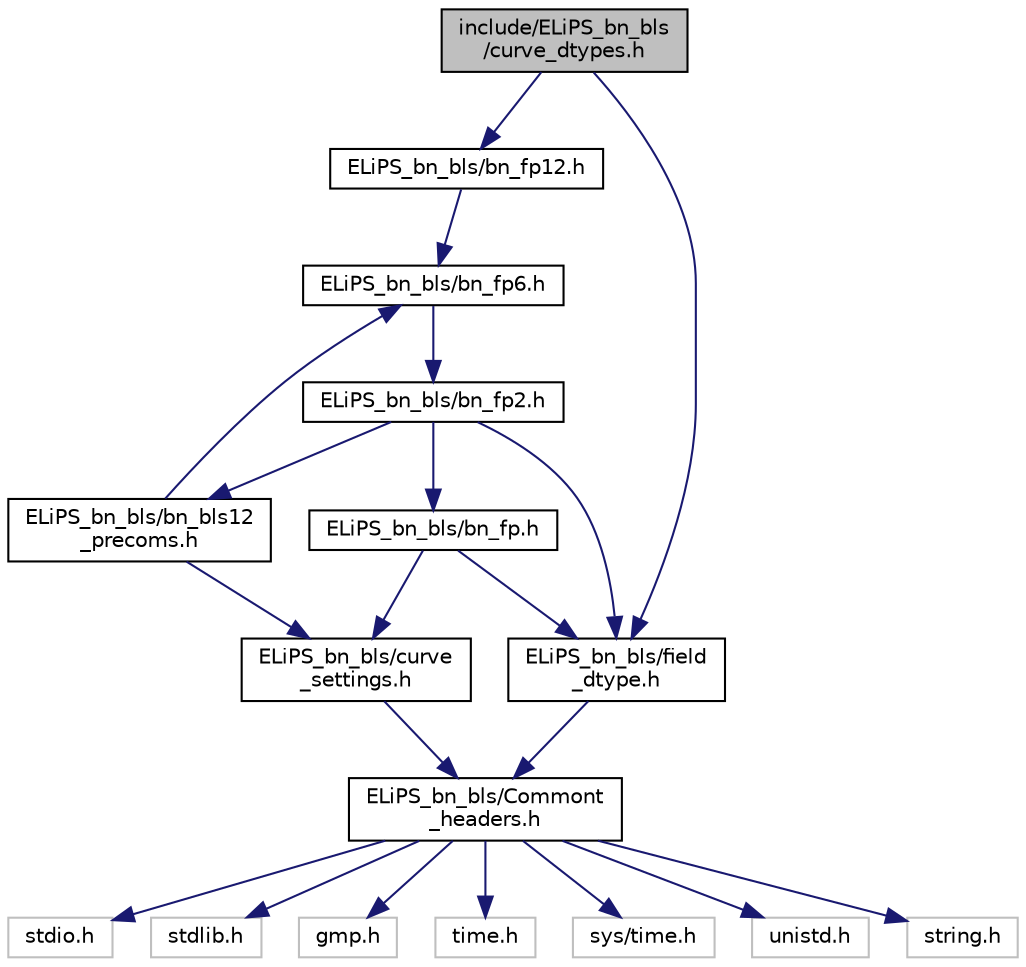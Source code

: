 digraph "include/ELiPS_bn_bls/curve_dtypes.h"
{
  edge [fontname="Helvetica",fontsize="10",labelfontname="Helvetica",labelfontsize="10"];
  node [fontname="Helvetica",fontsize="10",shape=record];
  Node0 [label="include/ELiPS_bn_bls\l/curve_dtypes.h",height=0.2,width=0.4,color="black", fillcolor="grey75", style="filled", fontcolor="black"];
  Node0 -> Node1 [color="midnightblue",fontsize="10",style="solid"];
  Node1 [label="ELiPS_bn_bls/bn_fp12.h",height=0.2,width=0.4,color="black", fillcolor="white", style="filled",URL="$bn__fp12_8h.html"];
  Node1 -> Node2 [color="midnightblue",fontsize="10",style="solid"];
  Node2 [label="ELiPS_bn_bls/bn_fp6.h",height=0.2,width=0.4,color="black", fillcolor="white", style="filled",URL="$bn__fp6_8h.html"];
  Node2 -> Node3 [color="midnightblue",fontsize="10",style="solid"];
  Node3 [label="ELiPS_bn_bls/bn_fp2.h",height=0.2,width=0.4,color="black", fillcolor="white", style="filled",URL="$bn__fp2_8h.html"];
  Node3 -> Node4 [color="midnightblue",fontsize="10",style="solid"];
  Node4 [label="ELiPS_bn_bls/bn_fp.h",height=0.2,width=0.4,color="black", fillcolor="white", style="filled",URL="$bn__fp_8h.html"];
  Node4 -> Node5 [color="midnightblue",fontsize="10",style="solid"];
  Node5 [label="ELiPS_bn_bls/curve\l_settings.h",height=0.2,width=0.4,color="black", fillcolor="white", style="filled",URL="$curve__settings_8h.html"];
  Node5 -> Node6 [color="midnightblue",fontsize="10",style="solid"];
  Node6 [label="ELiPS_bn_bls/Commont\l_headers.h",height=0.2,width=0.4,color="black", fillcolor="white", style="filled",URL="$_commont__headers_8h.html"];
  Node6 -> Node7 [color="midnightblue",fontsize="10",style="solid"];
  Node7 [label="stdio.h",height=0.2,width=0.4,color="grey75", fillcolor="white", style="filled"];
  Node6 -> Node8 [color="midnightblue",fontsize="10",style="solid"];
  Node8 [label="stdlib.h",height=0.2,width=0.4,color="grey75", fillcolor="white", style="filled"];
  Node6 -> Node9 [color="midnightblue",fontsize="10",style="solid"];
  Node9 [label="gmp.h",height=0.2,width=0.4,color="grey75", fillcolor="white", style="filled"];
  Node6 -> Node10 [color="midnightblue",fontsize="10",style="solid"];
  Node10 [label="time.h",height=0.2,width=0.4,color="grey75", fillcolor="white", style="filled"];
  Node6 -> Node11 [color="midnightblue",fontsize="10",style="solid"];
  Node11 [label="sys/time.h",height=0.2,width=0.4,color="grey75", fillcolor="white", style="filled"];
  Node6 -> Node12 [color="midnightblue",fontsize="10",style="solid"];
  Node12 [label="unistd.h",height=0.2,width=0.4,color="grey75", fillcolor="white", style="filled"];
  Node6 -> Node13 [color="midnightblue",fontsize="10",style="solid"];
  Node13 [label="string.h",height=0.2,width=0.4,color="grey75", fillcolor="white", style="filled"];
  Node4 -> Node14 [color="midnightblue",fontsize="10",style="solid"];
  Node14 [label="ELiPS_bn_bls/field\l_dtype.h",height=0.2,width=0.4,color="black", fillcolor="white", style="filled",URL="$field__dtype_8h.html"];
  Node14 -> Node6 [color="midnightblue",fontsize="10",style="solid"];
  Node3 -> Node14 [color="midnightblue",fontsize="10",style="solid"];
  Node3 -> Node15 [color="midnightblue",fontsize="10",style="solid"];
  Node15 [label="ELiPS_bn_bls/bn_bls12\l_precoms.h",height=0.2,width=0.4,color="black", fillcolor="white", style="filled",URL="$bn__bls12__precoms_8h.html"];
  Node15 -> Node2 [color="midnightblue",fontsize="10",style="solid"];
  Node15 -> Node5 [color="midnightblue",fontsize="10",style="solid"];
  Node0 -> Node14 [color="midnightblue",fontsize="10",style="solid"];
}
